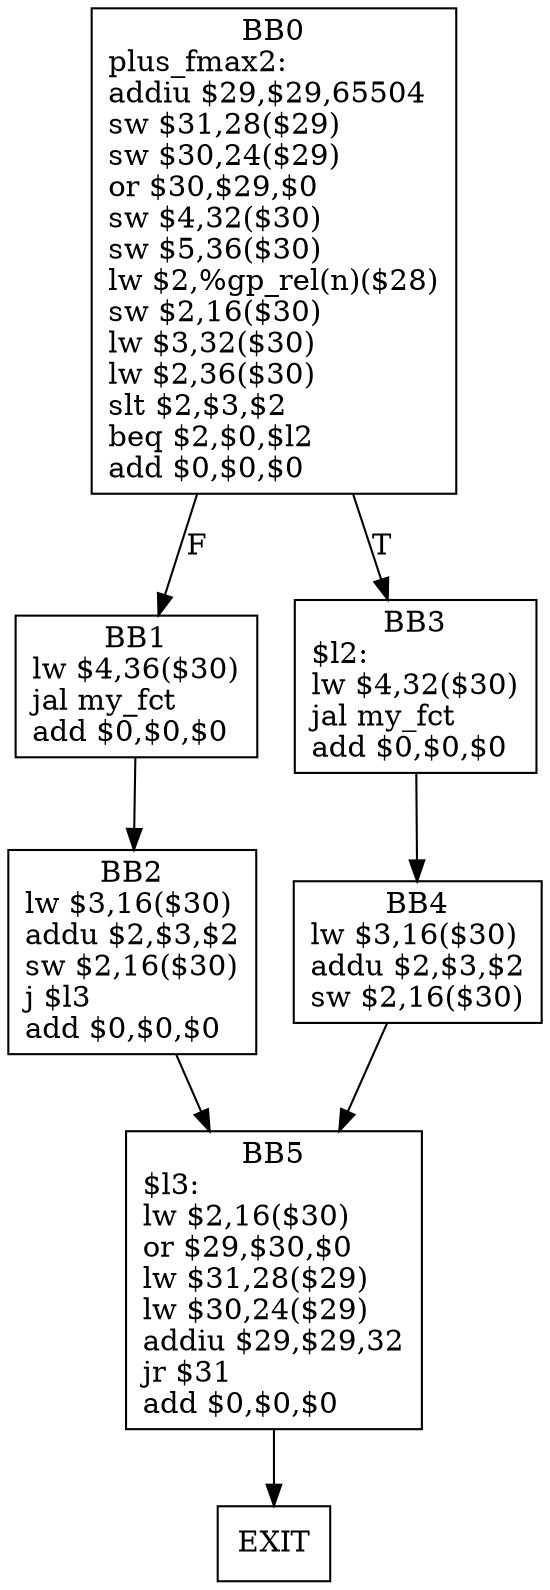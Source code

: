 digraph G1 {
node [shape = box];
BB0 [label = "BB0\nplus_fmax2:\laddiu $29,$29,65504\lsw $31,28($29)\lsw $30,24($29)\lor $30,$29,$0\lsw $4,32($30)\lsw $5,36($30)\llw $2,%gp_rel(n)($28)\lsw $2,16($30)\llw $3,32($30)\llw $2,36($30)\lslt $2,$3,$2\lbeq $2,$0,$l2\ladd $0,$0,$0\l"] ;
BB0 -> BB1 [style = filled, label = "F"];
BB0 -> BB3[style = filled, label = "T"];
BB1 [label = "BB1\nlw $4,36($30)\ljal my_fct\ladd $0,$0,$0\l"] ;
BB1 -> BB2 [style = filled, label = ""];
BB2 [label = "BB2\nlw $3,16($30)\laddu $2,$3,$2\lsw $2,16($30)\lj $l3\ladd $0,$0,$0\l"] ;
BB2 -> BB5 [style = filled, label = ""];
BB5 [label = "BB5\n$l3:\llw $2,16($30)\lor $29,$30,$0\llw $31,28($29)\llw $30,24($29)\laddiu $29,$29,32\ljr $31\ladd $0,$0,$0\l"] ;
BB5 -> EXIT  [style = filled, label = ""];
BB3 [label = "BB3\n$l2:\llw $4,32($30)\ljal my_fct\ladd $0,$0,$0\l"] ;
BB3 -> BB4 [style = filled, label = ""];
BB4 [label = "BB4\nlw $3,16($30)\laddu $2,$3,$2\lsw $2,16($30)\l"] ;
BB4 -> BB5 [style = filled, label = ""];
}
